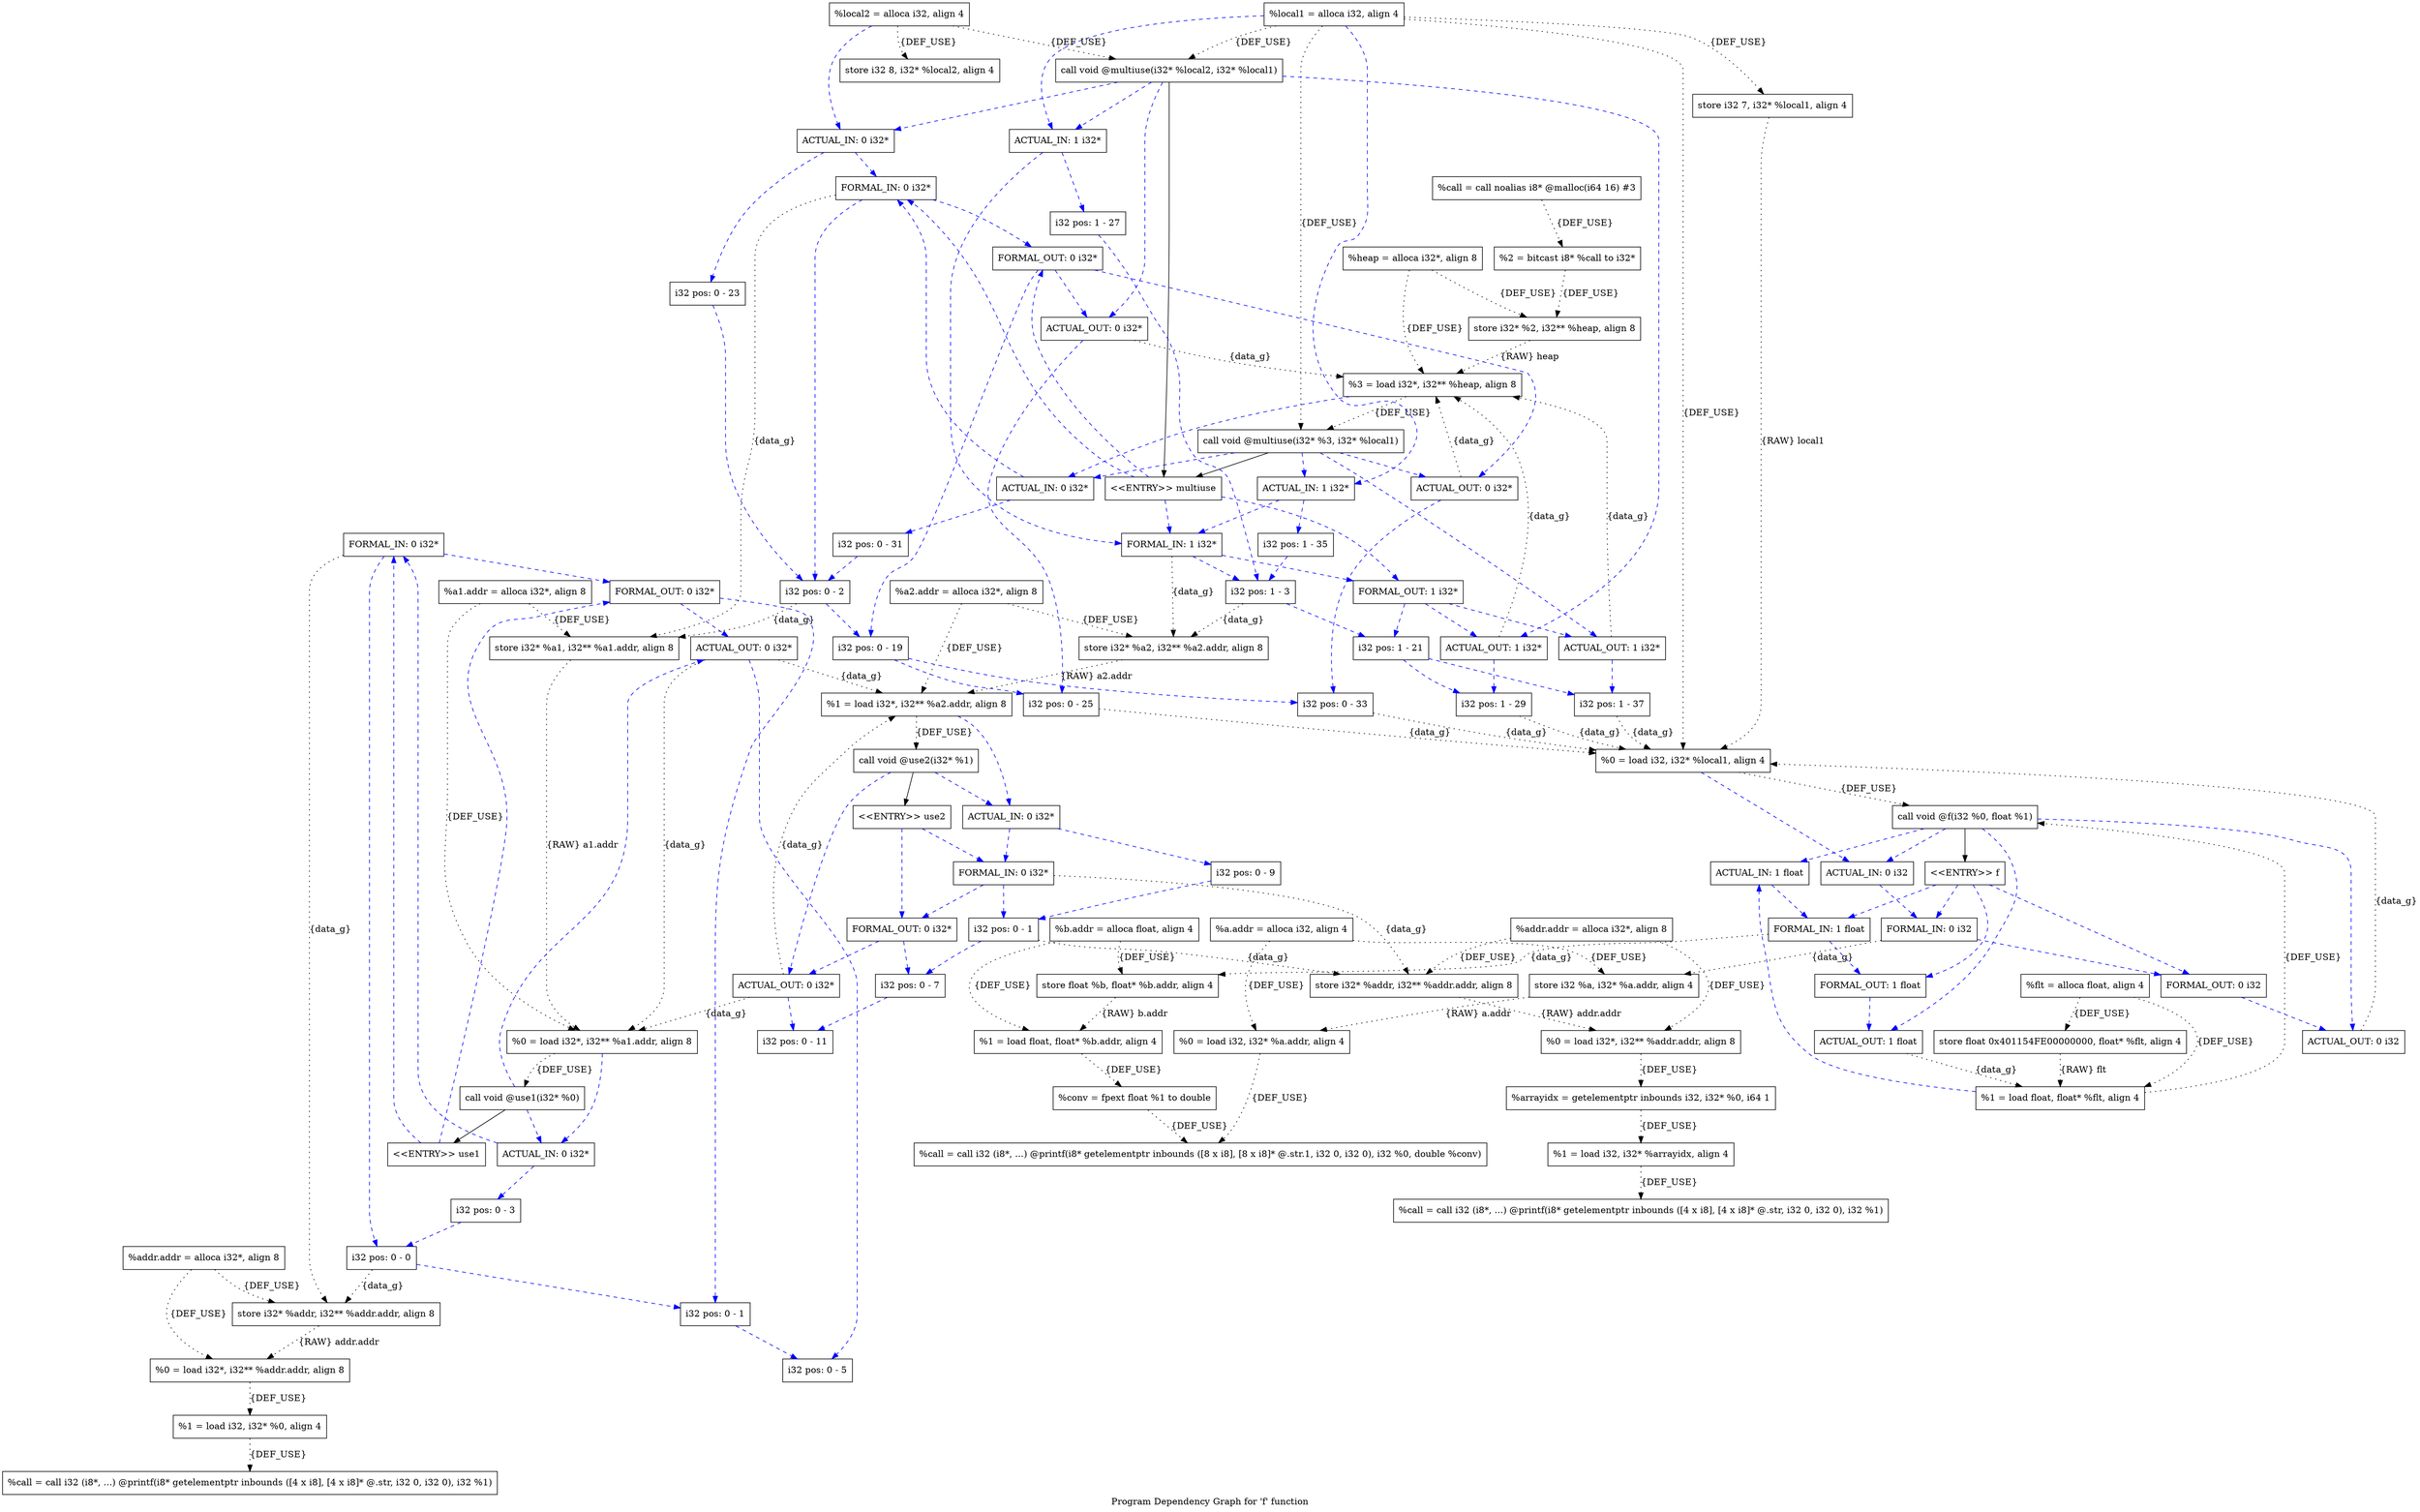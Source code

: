 digraph "Program Dependency Graph for 'f' function" {
	label="Program Dependency Graph for 'f' function";

	Node0x9375870 [shape=record,label="{  %addr.addr = alloca i32*, align 8}"];
	Node0x9375870 -> Node0x9374810[style=dotted,label = "{DEF_USE}" ];
	Node0x9375870 -> Node0x9375030[style=dotted,label = "{DEF_USE}" ];
	Node0x9374810 [shape=record,label="{  store i32* %addr, i32** %addr.addr, align 8}"];
	Node0x9374810 -> Node0x9375030[style=dotted,label = "{RAW} addr.addr"];
	Node0x9375030 [shape=record,label="{  %0 = load i32*, i32** %addr.addr, align 8}"];
	Node0x9375030 -> Node0x9375170[style=dotted,label = "{DEF_USE}" ];
	Node0x9375170 [shape=record,label="{  %1 = load i32, i32* %0, align 4}"];
	Node0x9375170 -> Node0x93751e0[style=dotted,label = "{DEF_USE}" ];
	Node0x93751e0 [shape=record,label="{  %call = call i32 (i8*, ...) @printf(i8* getelementptr inbounds ([4 x i8], [4 x i8]* @.str, i32 0, i32 0), i32 %1)}"];
	Node0x93748a0 [shape=record,label="{  %addr.addr = alloca i32*, align 8}"];
	Node0x93748a0 -> Node0x9377b70[style=dotted,label = "{DEF_USE}" ];
	Node0x93748a0 -> Node0x9377be0[style=dotted,label = "{DEF_USE}" ];
	Node0x9377b70 [shape=record,label="{  store i32* %addr, i32** %addr.addr, align 8}"];
	Node0x9377b70 -> Node0x9377be0[style=dotted,label = "{RAW} addr.addr"];
	Node0x9377be0 [shape=record,label="{  %0 = load i32*, i32** %addr.addr, align 8}"];
	Node0x9377be0 -> Node0x9377cf0[style=dotted,label = "{DEF_USE}" ];
	Node0x9377cf0 [shape=record,label="{  %arrayidx = getelementptr inbounds i32, i32* %0, i64 1}"];
	Node0x9377cf0 -> Node0x9377df0[style=dotted,label = "{DEF_USE}" ];
	Node0x9377df0 [shape=record,label="{  %1 = load i32, i32* %arrayidx, align 4}"];
	Node0x9377df0 -> Node0x9377e80[style=dotted,label = "{DEF_USE}" ];
	Node0x9377e80 [shape=record,label="{  %call = call i32 (i8*, ...) @printf(i8* getelementptr inbounds ([4 x i8], [4 x i8]* @.str, i32 0, i32 0), i32 %1)}"];
	Node0x93757f0 [shape=record,label="{  %a1.addr = alloca i32*, align 8}"];
	Node0x93757f0 -> Node0x9379930[style=dotted,label = "{DEF_USE}" ];
	Node0x93757f0 -> Node0x9379960[style=dotted,label = "{DEF_USE}" ];
	Node0x9379930 [shape=record,label="{  store i32* %a1, i32** %a1.addr, align 8}"];
	Node0x9379930 -> Node0x9379960[style=dotted,label = "{RAW} a1.addr"];
	Node0x9379960 [shape=record,label="{  %0 = load i32*, i32** %a1.addr, align 8}"];
	Node0x9379960 -> Node0x9377d90[style=dotted,label = "{DEF_USE}" ];
	Node0x9379960 -> Node0x937b900[style=dashed, color="blue"];
	Node0x9379b60 [shape=record,label="{  %a2.addr = alloca i32*, align 8}"];
	Node0x9379b60 -> Node0x9379bd0[style=dotted,label = "{DEF_USE}" ];
	Node0x9379b60 -> Node0x9379c40[style=dotted,label = "{DEF_USE}" ];
	Node0x9379bd0 [shape=record,label="{  store i32* %a2, i32** %a2.addr, align 8}"];
	Node0x9379bd0 -> Node0x9379c40[style=dotted,label = "{RAW} a2.addr"];
	Node0x9379c40 [shape=record,label="{  %1 = load i32*, i32** %a2.addr, align 8}"];
	Node0x9379c40 -> Node0x937bba0[style=dotted,label = "{DEF_USE}" ];
	Node0x9379c40 -> Node0x937ce70[style=dashed, color="blue"];
	Node0x9377d90 [shape=record,label="{  call void @use1(i32* %0)}"];
	Node0x9377d90 -> Node0x937b240;
	Node0x9377d90 -> Node0x937b900[style=dashed, color="blue"];
	Node0x9377d90 -> Node0x937ba10[style=dashed, color="blue"];
	Node0x937b040 [shape=record,label="{FORMAL_IN: 0 i32*}"];
	Node0x937b040 -> Node0x937b0b0[style=dashed, color="blue"];
	Node0x937b040 -> Node0x937b140[style=dashed, color="blue"];
	Node0x937b040 -> Node0x9374810[style=dotted, label = "{data_g}"];
	Node0x937b0b0 [shape=record,label="{i32 pos: 0 - 0}"];
	Node0x937b0b0 -> Node0x937b1b0[style=dashed, color="blue"];
	Node0x937b0b0 -> Node0x9374810[style=dotted, label = "{data_g}"];
	Node0x937b140 [shape=record,label="{FORMAL_OUT: 0 i32*}"];
	Node0x937b140 -> Node0x937b1b0[style=dashed, color="blue"];
	Node0x937b140 -> Node0x937ba10[style=dashed, color="blue"];
	Node0x937b1b0 [shape=record,label="{i32 pos: 0 - 1}"];
	Node0x937b1b0 -> Node0x937ba80[style=dashed, color="blue"];
	Node0x937b240 [shape=record,label="{\<\<ENTRY\>\> use1}"];
	Node0x937b240 -> Node0x937b040[style=dashed, color="blue"];
	Node0x937b240 -> Node0x937b140[style=dashed, color="blue"];
	Node0x937b900 [shape=record,label="{ACTUAL_IN: 0 i32*}"];
	Node0x937b900 -> Node0x937b9a0[style=dashed, color="blue"];
	Node0x937b900 -> Node0x937b040[style=dashed, color="blue"];
	Node0x937b9a0 [shape=record,label="{i32 pos: 0 - 3}"];
	Node0x937b9a0 -> Node0x937b0b0[style=dashed, color="blue"];
	Node0x937ba10 [shape=record,label="{ACTUAL_OUT: 0 i32*}"];
	Node0x937ba10 -> Node0x937ba80[style=dashed, color="blue"];
	Node0x937ba10 -> Node0x9379960[style=dotted, label = "{data_g}"];
	Node0x937ba10 -> Node0x9379c40[style=dotted, label = "{data_g}"];
	Node0x937ba80 [shape=record,label="{i32 pos: 0 - 5}"];
	Node0x937bba0 [shape=record,label="{  call void @use2(i32* %1)}"];
	Node0x937bba0 -> Node0x937c6a0;
	Node0x937bba0 -> Node0x937ce70[style=dashed, color="blue"];
	Node0x937bba0 -> Node0x937cf80[style=dashed, color="blue"];
	Node0x937c4a0 [shape=record,label="{FORMAL_IN: 0 i32*}"];
	Node0x937c4a0 -> Node0x937c510[style=dashed, color="blue"];
	Node0x937c4a0 -> Node0x937c5a0[style=dashed, color="blue"];
	Node0x937c4a0 -> Node0x9377b70[style=dotted, label = "{data_g}"];
	Node0x937c510 [shape=record,label="{i32 pos: 0 - 1}"];
	Node0x937c510 -> Node0x937c610[style=dashed, color="blue"];
	Node0x937c510 -> Node0x9377b70[style=dotted, label = "{data_g}"];
	Node0x937c5a0 [shape=record,label="{FORMAL_OUT: 0 i32*}"];
	Node0x937c5a0 -> Node0x937c610[style=dashed, color="blue"];
	Node0x937c5a0 -> Node0x937cf80[style=dashed, color="blue"];
	Node0x937c610 [shape=record,label="{i32 pos: 0 - 7}"];
	Node0x937c610 -> Node0x937cff0[style=dashed, color="blue"];
	Node0x937c6a0 [shape=record,label="{\<\<ENTRY\>\> use2}"];
	Node0x937c6a0 -> Node0x937c4a0[style=dashed, color="blue"];
	Node0x937c6a0 -> Node0x937c5a0[style=dashed, color="blue"];
	Node0x937ce70 [shape=record,label="{ACTUAL_IN: 0 i32*}"];
	Node0x937ce70 -> Node0x937cf10[style=dashed, color="blue"];
	Node0x937ce70 -> Node0x937c4a0[style=dashed, color="blue"];
	Node0x937cf10 [shape=record,label="{i32 pos: 0 - 9}"];
	Node0x937cf10 -> Node0x937c510[style=dashed, color="blue"];
	Node0x937cf80 [shape=record,label="{ACTUAL_OUT: 0 i32*}"];
	Node0x937cf80 -> Node0x937cff0[style=dashed, color="blue"];
	Node0x937cf80 -> Node0x9379960[style=dotted, label = "{data_g}"];
	Node0x937cf80 -> Node0x9379c40[style=dotted, label = "{data_g}"];
	Node0x937cff0 [shape=record,label="{i32 pos: 0 - 11}"];
	Node0x9379830 [shape=record,label="{  %a.addr = alloca i32, align 4}"];
	Node0x9379830 -> Node0x937e050[style=dotted,label = "{DEF_USE}" ];
	Node0x9379830 -> Node0x937e0c0[style=dotted,label = "{DEF_USE}" ];
	Node0x937e050 [shape=record,label="{  store i32 %a, i32* %a.addr, align 4}"];
	Node0x937e050 -> Node0x937e0c0[style=dotted,label = "{RAW} a.addr"];
	Node0x937e0c0 [shape=record,label="{  %0 = load i32, i32* %a.addr, align 4}"];
	Node0x937e0c0 -> Node0x937db30[style=dotted,label = "{DEF_USE}" ];
	Node0x937e1d0 [shape=record,label="{  %b.addr = alloca float, align 4}"];
	Node0x937e1d0 -> Node0x937da20[style=dotted,label = "{DEF_USE}" ];
	Node0x937e1d0 -> Node0x937da90[style=dotted,label = "{DEF_USE}" ];
	Node0x937da20 [shape=record,label="{  store float %b, float* %b.addr, align 4}"];
	Node0x937da20 -> Node0x937da90[style=dotted,label = "{RAW} b.addr"];
	Node0x937da90 [shape=record,label="{  %1 = load float, float* %b.addr, align 4}"];
	Node0x937da90 -> Node0x937dba0[style=dotted,label = "{DEF_USE}" ];
	Node0x937db30 [shape=record,label="{  %call = call i32 (i8*, ...) @printf(i8* getelementptr inbounds ([8 x i8], [8 x i8]* @.str.1, i32 0, i32 0), i32 %0, double %conv)}"];
	Node0x937dba0 [shape=record,label="{  %conv = fpext float %1 to double}"];
	Node0x937dba0 -> Node0x937db30[style=dotted,label = "{DEF_USE}" ];
	Node0x9377880 [shape=record,label="{  %heap = alloca i32*, align 8}"];
	Node0x9377880 -> Node0x937e530[style=dotted,label = "{DEF_USE}" ];
	Node0x9377880 -> Node0x937e5a0[style=dotted,label = "{DEF_USE}" ];
	Node0x937e530 [shape=record,label="{  store i32* %2, i32** %heap, align 8}"];
	Node0x937e530 -> Node0x937e5a0[style=dotted,label = "{RAW} heap"];
	Node0x937e5a0 [shape=record,label="{  %3 = load i32*, i32** %heap, align 8}"];
	Node0x937e5a0 -> Node0x937e800[style=dotted,label = "{DEF_USE}" ];
	Node0x937e5a0 -> Node0x9385fd0[style=dashed, color="blue"];
	Node0x937e6b0 [shape=record,label="{  %local1 = alloca i32, align 4}"];
	Node0x937e6b0 -> Node0x937e720[style=dotted,label = "{DEF_USE}" ];
	Node0x937e6b0 -> Node0x937e790[style=dotted,label = "{DEF_USE}" ];
	Node0x937e6b0 -> Node0x937e830[style=dotted,label = "{DEF_USE}" ];
	Node0x937e6b0 -> Node0x937e800[style=dotted,label = "{DEF_USE}" ];
	Node0x937e6b0 -> Node0x9384870[style=dashed, color="blue"];
	Node0x937e6b0 -> Node0x93860e0[style=dashed, color="blue"];
	Node0x937e720 [shape=record,label="{  store i32 7, i32* %local1, align 4}"];
	Node0x937e720 -> Node0x937e790[style=dotted,label = "{RAW} local1"];
	Node0x937e790 [shape=record,label="{  %0 = load i32, i32* %local1, align 4}"];
	Node0x937e790 -> Node0x937f530[style=dotted,label = "{DEF_USE}" ];
	Node0x937e790 -> Node0x9381c60[style=dashed, color="blue"];
	Node0x937e830 [shape=record,label="{  call void @multiuse(i32* %local2, i32* %local1)}"];
	Node0x937e830 -> Node0x9383a90;
	Node0x937e830 -> Node0x9384770[style=dashed, color="blue"];
	Node0x937e830 -> Node0x93849e0[style=dashed, color="blue"];
	Node0x937e830 -> Node0x9384870[style=dashed, color="blue"];
	Node0x937e830 -> Node0x9384ac0[style=dashed, color="blue"];
	Node0x937e800 [shape=record,label="{  call void @multiuse(i32* %3, i32* %local1)}"];
	Node0x937e800 -> Node0x9383a90;
	Node0x937e800 -> Node0x9385fd0[style=dashed, color="blue"];
	Node0x937e800 -> Node0x93861e0[style=dashed, color="blue"];
	Node0x937e800 -> Node0x93860e0[style=dashed, color="blue"];
	Node0x937e800 -> Node0x93862e0[style=dashed, color="blue"];
	Node0x937e8a0 [shape=record,label="{  %local2 = alloca i32, align 4}"];
	Node0x937e8a0 -> Node0x937f310[style=dotted,label = "{DEF_USE}" ];
	Node0x937e8a0 -> Node0x937e830[style=dotted,label = "{DEF_USE}" ];
	Node0x937e8a0 -> Node0x9384770[style=dashed, color="blue"];
	Node0x937f310 [shape=record,label="{  store i32 8, i32* %local2, align 4}"];
	Node0x937f3b0 [shape=record,label="{  %flt = alloca float, align 4}"];
	Node0x937f3b0 -> Node0x937f420[style=dotted,label = "{DEF_USE}" ];
	Node0x937f3b0 -> Node0x937f490[style=dotted,label = "{DEF_USE}" ];
	Node0x937f420 [shape=record,label="{  store float 0x401154FE00000000, float* %flt, align 4}"];
	Node0x937f420 -> Node0x937f490[style=dotted,label = "{RAW} flt"];
	Node0x937f490 [shape=record,label="{  %1 = load float, float* %flt, align 4}"];
	Node0x937f490 -> Node0x937f530[style=dotted,label = "{DEF_USE}" ];
	Node0x937f490 -> Node0x937c740[style=dashed, color="blue"];
	Node0x937f530 [shape=record,label="{  call void @f(i32 %0, float %1)}"];
	Node0x937f530 -> Node0x93801a0;
	Node0x937f530 -> Node0x9381c60[style=dashed, color="blue"];
	Node0x937f530 -> Node0x937c810[style=dashed, color="blue"];
	Node0x937f530 -> Node0x937c740[style=dashed, color="blue"];
	Node0x937f530 -> Node0x937c7e0[style=dashed, color="blue"];
	Node0x93801a0 [shape=record,label="{\<\<ENTRY\>\> f}"];
	Node0x93801a0 -> Node0x93814c0[style=dashed, color="blue"];
	Node0x93801a0 -> Node0x9381530[style=dashed, color="blue"];
	Node0x93801a0 -> Node0x9381600[style=dashed, color="blue"];
	Node0x93801a0 -> Node0x93815a0[style=dashed, color="blue"];
	Node0x93814c0 [shape=record,label="{FORMAL_IN: 0 i32}"];
	Node0x93814c0 -> Node0x9381530[style=dashed, color="blue"];
	Node0x93814c0 -> Node0x937e050[style=dotted, label = "{data_g}"];
	Node0x9381530 [shape=record,label="{FORMAL_OUT: 0 i32}"];
	Node0x9381530 -> Node0x937c810[style=dashed, color="blue"];
	Node0x9381600 [shape=record,label="{FORMAL_IN: 1 float}"];
	Node0x9381600 -> Node0x93815a0[style=dashed, color="blue"];
	Node0x9381600 -> Node0x937da20[style=dotted, label = "{data_g}"];
	Node0x93815a0 [shape=record,label="{FORMAL_OUT: 1 float}"];
	Node0x93815a0 -> Node0x937c7e0[style=dashed, color="blue"];
	Node0x9381c60 [shape=record,label="{ACTUAL_IN: 0 i32}"];
	Node0x9381c60 -> Node0x93814c0[style=dashed, color="blue"];
	Node0x937c740 [shape=record,label="{ACTUAL_IN: 1 float}"];
	Node0x937c740 -> Node0x9381600[style=dashed, color="blue"];
	Node0x937c810 [shape=record,label="{ACTUAL_OUT: 0 i32}"];
	Node0x937c810 -> Node0x937e790[style=dotted, label = "{data_g}"];
	Node0x937c7e0 [shape=record,label="{ACTUAL_OUT: 1 float}"];
	Node0x937c7e0 -> Node0x937f490[style=dotted, label = "{data_g}"];
	Node0x9382520 [shape=record,label="{  %call = call noalias i8* @malloc(i64 16) #3}"];
	Node0x9382520 -> Node0x9382590[style=dotted,label = "{DEF_USE}" ];
	Node0x9382590 [shape=record,label="{  %2 = bitcast i8* %call to i32*}"];
	Node0x9382590 -> Node0x937e530[style=dotted,label = "{DEF_USE}" ];
	Node0x9383690 [shape=record,label="{FORMAL_IN: 0 i32*}"];
	Node0x9383690 -> Node0x9383700[style=dashed, color="blue"];
	Node0x9383690 -> Node0x9383890[style=dashed, color="blue"];
	Node0x9383690 -> Node0x9379930[style=dotted, label = "{data_g}"];
	Node0x9383700 [shape=record,label="{i32 pos: 0 - 2}"];
	Node0x9383700 -> Node0x9383900[style=dashed, color="blue"];
	Node0x9383700 -> Node0x9379930[style=dotted, label = "{data_g}"];
	Node0x9383790 [shape=record,label="{FORMAL_IN: 1 i32*}"];
	Node0x9383790 -> Node0x9383800[style=dashed, color="blue"];
	Node0x9383790 -> Node0x9383990[style=dashed, color="blue"];
	Node0x9383790 -> Node0x9379bd0[style=dotted, label = "{data_g}"];
	Node0x9383800 [shape=record,label="{i32 pos: 1 - 3}"];
	Node0x9383800 -> Node0x9383a00[style=dashed, color="blue"];
	Node0x9383800 -> Node0x9379bd0[style=dotted, label = "{data_g}"];
	Node0x9383890 [shape=record,label="{FORMAL_OUT: 0 i32*}"];
	Node0x9383890 -> Node0x9383900[style=dashed, color="blue"];
	Node0x9383890 -> Node0x93849e0[style=dashed, color="blue"];
	Node0x9383890 -> Node0x93861e0[style=dashed, color="blue"];
	Node0x9383900 [shape=record,label="{i32 pos: 0 - 19}"];
	Node0x9383900 -> Node0x9384a50[style=dashed, color="blue"];
	Node0x9383900 -> Node0x9386250[style=dashed, color="blue"];
	Node0x9383990 [shape=record,label="{FORMAL_OUT: 1 i32*}"];
	Node0x9383990 -> Node0x9383a00[style=dashed, color="blue"];
	Node0x9383990 -> Node0x9384ac0[style=dashed, color="blue"];
	Node0x9383990 -> Node0x93862e0[style=dashed, color="blue"];
	Node0x9383a00 [shape=record,label="{i32 pos: 1 - 21}"];
	Node0x9383a00 -> Node0x9384b30[style=dashed, color="blue"];
	Node0x9383a00 -> Node0x9386350[style=dashed, color="blue"];
	Node0x9383a90 [shape=record,label="{\<\<ENTRY\>\> multiuse}"];
	Node0x9383a90 -> Node0x9383690[style=dashed, color="blue"];
	Node0x9383a90 -> Node0x9383890[style=dashed, color="blue"];
	Node0x9383a90 -> Node0x9383790[style=dashed, color="blue"];
	Node0x9383a90 -> Node0x9383990[style=dashed, color="blue"];
	Node0x9384770 [shape=record,label="{ACTUAL_IN: 0 i32*}"];
	Node0x9384770 -> Node0x937f380[style=dashed, color="blue"];
	Node0x9384770 -> Node0x9383690[style=dashed, color="blue"];
	Node0x937f380 [shape=record,label="{i32 pos: 0 - 23}"];
	Node0x937f380 -> Node0x9383700[style=dashed, color="blue"];
	Node0x9384870 [shape=record,label="{ACTUAL_IN: 1 i32*}"];
	Node0x9384870 -> Node0x9384970[style=dashed, color="blue"];
	Node0x9384870 -> Node0x9383790[style=dashed, color="blue"];
	Node0x9384970 [shape=record,label="{i32 pos: 1 - 27}"];
	Node0x9384970 -> Node0x9383800[style=dashed, color="blue"];
	Node0x93849e0 [shape=record,label="{ACTUAL_OUT: 0 i32*}"];
	Node0x93849e0 -> Node0x9384a50[style=dashed, color="blue"];
	Node0x93849e0 -> Node0x937e5a0[style=dotted, label = "{data_g}"];
	Node0x9384a50 [shape=record,label="{i32 pos: 0 - 25}"];
	Node0x9384a50 -> Node0x937e790[style=dotted, label = "{data_g}"];
	Node0x9384ac0 [shape=record,label="{ACTUAL_OUT: 1 i32*}"];
	Node0x9384ac0 -> Node0x9384b30[style=dashed, color="blue"];
	Node0x9384ac0 -> Node0x937e5a0[style=dotted, label = "{data_g}"];
	Node0x9384b30 [shape=record,label="{i32 pos: 1 - 29}"];
	Node0x9384b30 -> Node0x937e790[style=dotted, label = "{data_g}"];
	Node0x9385fd0 [shape=record,label="{ACTUAL_IN: 0 i32*}"];
	Node0x9385fd0 -> Node0x9386070[style=dashed, color="blue"];
	Node0x9385fd0 -> Node0x9383690[style=dashed, color="blue"];
	Node0x9386070 [shape=record,label="{i32 pos: 0 - 31}"];
	Node0x9386070 -> Node0x9383700[style=dashed, color="blue"];
	Node0x93860e0 [shape=record,label="{ACTUAL_IN: 1 i32*}"];
	Node0x93860e0 -> Node0x9386150[style=dashed, color="blue"];
	Node0x93860e0 -> Node0x9383790[style=dashed, color="blue"];
	Node0x9386150 [shape=record,label="{i32 pos: 1 - 35}"];
	Node0x9386150 -> Node0x9383800[style=dashed, color="blue"];
	Node0x93861e0 [shape=record,label="{ACTUAL_OUT: 0 i32*}"];
	Node0x93861e0 -> Node0x9386250[style=dashed, color="blue"];
	Node0x93861e0 -> Node0x937e5a0[style=dotted, label = "{data_g}"];
	Node0x9386250 [shape=record,label="{i32 pos: 0 - 33}"];
	Node0x9386250 -> Node0x937e790[style=dotted, label = "{data_g}"];
	Node0x93862e0 [shape=record,label="{ACTUAL_OUT: 1 i32*}"];
	Node0x93862e0 -> Node0x9386350[style=dashed, color="blue"];
	Node0x93862e0 -> Node0x937e5a0[style=dotted, label = "{data_g}"];
	Node0x9386350 [shape=record,label="{i32 pos: 1 - 37}"];
	Node0x9386350 -> Node0x937e790[style=dotted, label = "{data_g}"];
}
